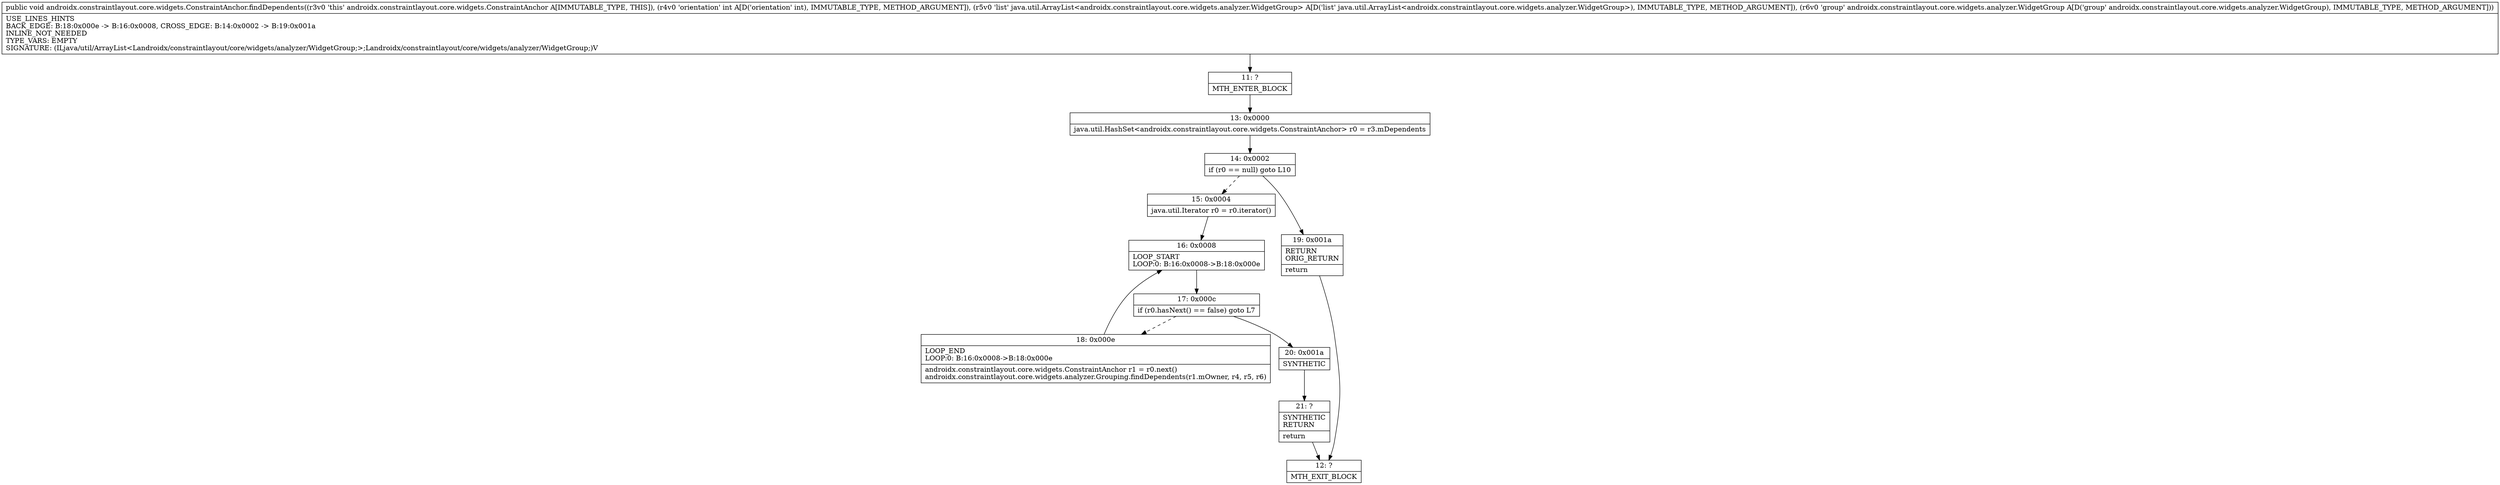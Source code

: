 digraph "CFG forandroidx.constraintlayout.core.widgets.ConstraintAnchor.findDependents(ILjava\/util\/ArrayList;Landroidx\/constraintlayout\/core\/widgets\/analyzer\/WidgetGroup;)V" {
Node_11 [shape=record,label="{11\:\ ?|MTH_ENTER_BLOCK\l}"];
Node_13 [shape=record,label="{13\:\ 0x0000|java.util.HashSet\<androidx.constraintlayout.core.widgets.ConstraintAnchor\> r0 = r3.mDependents\l}"];
Node_14 [shape=record,label="{14\:\ 0x0002|if (r0 == null) goto L10\l}"];
Node_15 [shape=record,label="{15\:\ 0x0004|java.util.Iterator r0 = r0.iterator()\l}"];
Node_16 [shape=record,label="{16\:\ 0x0008|LOOP_START\lLOOP:0: B:16:0x0008\-\>B:18:0x000e\l}"];
Node_17 [shape=record,label="{17\:\ 0x000c|if (r0.hasNext() == false) goto L7\l}"];
Node_18 [shape=record,label="{18\:\ 0x000e|LOOP_END\lLOOP:0: B:16:0x0008\-\>B:18:0x000e\l|androidx.constraintlayout.core.widgets.ConstraintAnchor r1 = r0.next()\landroidx.constraintlayout.core.widgets.analyzer.Grouping.findDependents(r1.mOwner, r4, r5, r6)\l}"];
Node_20 [shape=record,label="{20\:\ 0x001a|SYNTHETIC\l}"];
Node_21 [shape=record,label="{21\:\ ?|SYNTHETIC\lRETURN\l|return\l}"];
Node_12 [shape=record,label="{12\:\ ?|MTH_EXIT_BLOCK\l}"];
Node_19 [shape=record,label="{19\:\ 0x001a|RETURN\lORIG_RETURN\l|return\l}"];
MethodNode[shape=record,label="{public void androidx.constraintlayout.core.widgets.ConstraintAnchor.findDependents((r3v0 'this' androidx.constraintlayout.core.widgets.ConstraintAnchor A[IMMUTABLE_TYPE, THIS]), (r4v0 'orientation' int A[D('orientation' int), IMMUTABLE_TYPE, METHOD_ARGUMENT]), (r5v0 'list' java.util.ArrayList\<androidx.constraintlayout.core.widgets.analyzer.WidgetGroup\> A[D('list' java.util.ArrayList\<androidx.constraintlayout.core.widgets.analyzer.WidgetGroup\>), IMMUTABLE_TYPE, METHOD_ARGUMENT]), (r6v0 'group' androidx.constraintlayout.core.widgets.analyzer.WidgetGroup A[D('group' androidx.constraintlayout.core.widgets.analyzer.WidgetGroup), IMMUTABLE_TYPE, METHOD_ARGUMENT]))  | USE_LINES_HINTS\lBACK_EDGE: B:18:0x000e \-\> B:16:0x0008, CROSS_EDGE: B:14:0x0002 \-\> B:19:0x001a\lINLINE_NOT_NEEDED\lTYPE_VARS: EMPTY\lSIGNATURE: (ILjava\/util\/ArrayList\<Landroidx\/constraintlayout\/core\/widgets\/analyzer\/WidgetGroup;\>;Landroidx\/constraintlayout\/core\/widgets\/analyzer\/WidgetGroup;)V\l}"];
MethodNode -> Node_11;Node_11 -> Node_13;
Node_13 -> Node_14;
Node_14 -> Node_15[style=dashed];
Node_14 -> Node_19;
Node_15 -> Node_16;
Node_16 -> Node_17;
Node_17 -> Node_18[style=dashed];
Node_17 -> Node_20;
Node_18 -> Node_16;
Node_20 -> Node_21;
Node_21 -> Node_12;
Node_19 -> Node_12;
}

